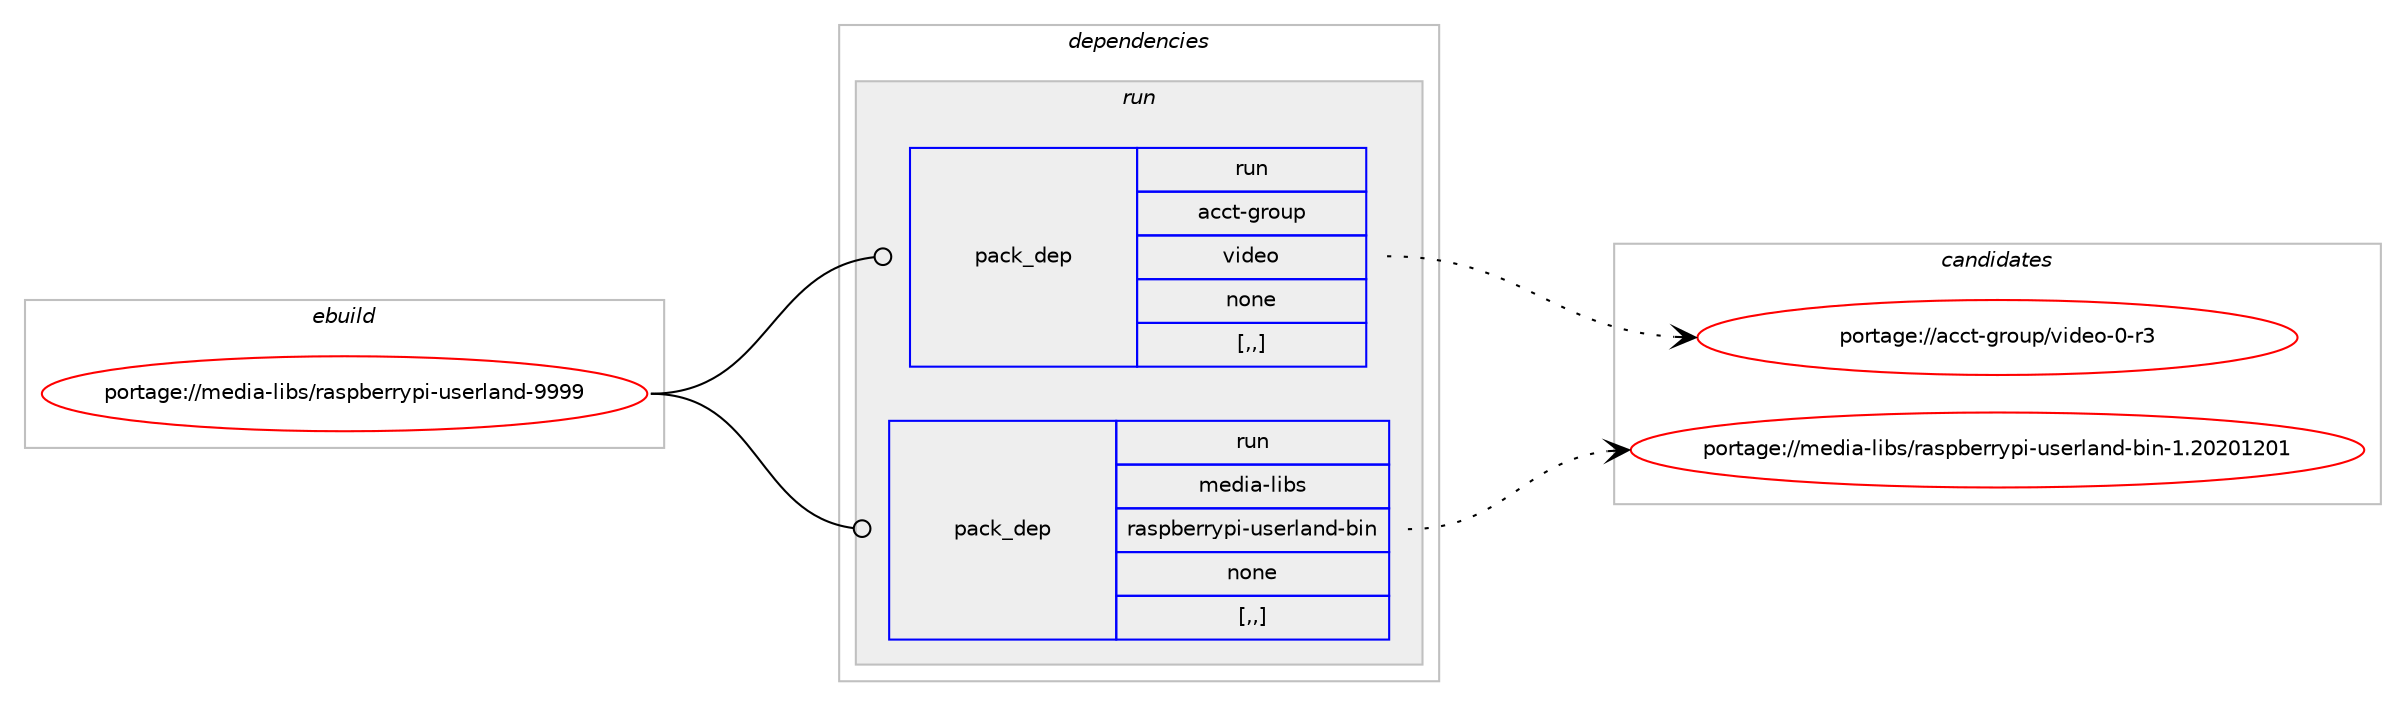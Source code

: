 digraph prolog {

# *************
# Graph options
# *************

newrank=true;
concentrate=true;
compound=true;
graph [rankdir=LR,fontname=Helvetica,fontsize=10,ranksep=1.5];#, ranksep=2.5, nodesep=0.2];
edge  [arrowhead=vee];
node  [fontname=Helvetica,fontsize=10];

# **********
# The ebuild
# **********

subgraph cluster_leftcol {
color=gray;
label=<<i>ebuild</i>>;
id [label="portage://media-libs/raspberrypi-userland-9999", color=red, width=4, href="../media-libs/raspberrypi-userland-9999.svg"];
}

# ****************
# The dependencies
# ****************

subgraph cluster_midcol {
color=gray;
label=<<i>dependencies</i>>;
subgraph cluster_compile {
fillcolor="#eeeeee";
style=filled;
label=<<i>compile</i>>;
}
subgraph cluster_compileandrun {
fillcolor="#eeeeee";
style=filled;
label=<<i>compile and run</i>>;
}
subgraph cluster_run {
fillcolor="#eeeeee";
style=filled;
label=<<i>run</i>>;
subgraph pack225242 {
dependency305008 [label=<<TABLE BORDER="0" CELLBORDER="1" CELLSPACING="0" CELLPADDING="4" WIDTH="220"><TR><TD ROWSPAN="6" CELLPADDING="30">pack_dep</TD></TR><TR><TD WIDTH="110">run</TD></TR><TR><TD>acct-group</TD></TR><TR><TD>video</TD></TR><TR><TD>none</TD></TR><TR><TD>[,,]</TD></TR></TABLE>>, shape=none, color=blue];
}
id:e -> dependency305008:w [weight=20,style="solid",arrowhead="odot"];
subgraph pack225243 {
dependency305009 [label=<<TABLE BORDER="0" CELLBORDER="1" CELLSPACING="0" CELLPADDING="4" WIDTH="220"><TR><TD ROWSPAN="6" CELLPADDING="30">pack_dep</TD></TR><TR><TD WIDTH="110">run</TD></TR><TR><TD>media-libs</TD></TR><TR><TD>raspberrypi-userland-bin</TD></TR><TR><TD>none</TD></TR><TR><TD>[,,]</TD></TR></TABLE>>, shape=none, color=blue];
}
id:e -> dependency305009:w [weight=20,style="solid",arrowhead="odot"];
}
}

# **************
# The candidates
# **************

subgraph cluster_choices {
rank=same;
color=gray;
label=<<i>candidates</i>>;

subgraph choice225242 {
color=black;
nodesep=1;
choice979999116451031141111171124711810510010111145484511451 [label="portage://acct-group/video-0-r3", color=red, width=4,href="../acct-group/video-0-r3.svg"];
dependency305008:e -> choice979999116451031141111171124711810510010111145484511451:w [style=dotted,weight="100"];
}
subgraph choice225243 {
color=black;
nodesep=1;
choice109101100105974510810598115471149711511298101114114121112105451171151011141089711010045981051104549465048504849504849 [label="portage://media-libs/raspberrypi-userland-bin-1.20201201", color=red, width=4,href="../media-libs/raspberrypi-userland-bin-1.20201201.svg"];
dependency305009:e -> choice109101100105974510810598115471149711511298101114114121112105451171151011141089711010045981051104549465048504849504849:w [style=dotted,weight="100"];
}
}

}
